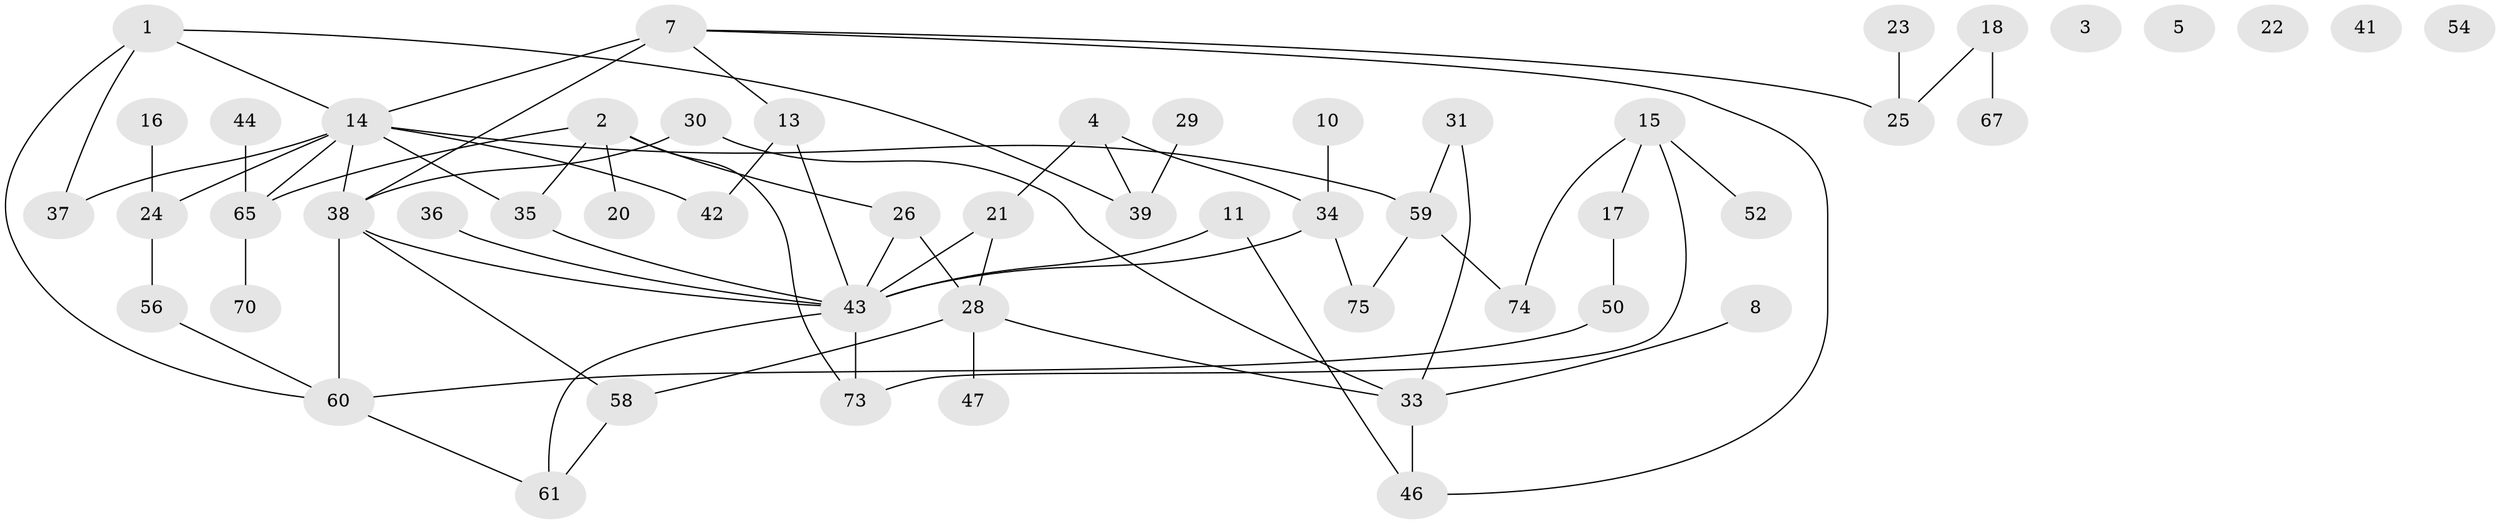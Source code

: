 // original degree distribution, {3: 0.21518987341772153, 0: 0.06329113924050633, 1: 0.21518987341772153, 4: 0.11392405063291139, 2: 0.3037974683544304, 5: 0.05063291139240506, 9: 0.012658227848101266, 7: 0.012658227848101266, 6: 0.012658227848101266}
// Generated by graph-tools (version 1.1) at 2025/41/03/06/25 10:41:20]
// undirected, 53 vertices, 70 edges
graph export_dot {
graph [start="1"]
  node [color=gray90,style=filled];
  1 [super="+12"];
  2 [super="+6"];
  3;
  4 [super="+9"];
  5;
  7 [super="+45"];
  8 [super="+19"];
  10;
  11;
  13 [super="+27"];
  14 [super="+63"];
  15 [super="+76"];
  16 [super="+78"];
  17 [super="+69"];
  18 [super="+68"];
  20 [super="+51"];
  21 [super="+32"];
  22;
  23;
  24;
  25;
  26 [super="+55"];
  28 [super="+49"];
  29 [super="+64"];
  30 [super="+62"];
  31;
  33 [super="+40"];
  34 [super="+57"];
  35;
  36;
  37;
  38 [super="+53"];
  39;
  41;
  42;
  43 [super="+71"];
  44;
  46 [super="+48"];
  47;
  50;
  52 [super="+77"];
  54;
  56;
  58;
  59 [super="+66"];
  60 [super="+79"];
  61;
  65 [super="+72"];
  67;
  70;
  73;
  74;
  75;
  1 -- 14;
  1 -- 60;
  1 -- 37;
  1 -- 39;
  2 -- 35;
  2 -- 65;
  2 -- 73;
  2 -- 26;
  2 -- 20;
  4 -- 34;
  4 -- 21;
  4 -- 39;
  7 -- 25;
  7 -- 46;
  7 -- 13;
  7 -- 14 [weight=2];
  7 -- 38;
  8 -- 33;
  10 -- 34;
  11 -- 43;
  11 -- 46;
  13 -- 42;
  13 -- 43;
  14 -- 42;
  14 -- 65;
  14 -- 35;
  14 -- 37;
  14 -- 38;
  14 -- 24;
  14 -- 59;
  15 -- 73;
  15 -- 74;
  15 -- 17;
  15 -- 52;
  16 -- 24;
  17 -- 50;
  18 -- 25;
  18 -- 67;
  21 -- 43;
  21 -- 28;
  23 -- 25;
  24 -- 56;
  26 -- 43;
  26 -- 28;
  28 -- 33;
  28 -- 47;
  28 -- 58;
  29 -- 39;
  30 -- 33;
  30 -- 38;
  31 -- 33;
  31 -- 59;
  33 -- 46;
  34 -- 75;
  34 -- 43;
  35 -- 43;
  36 -- 43;
  38 -- 58;
  38 -- 43;
  38 -- 60;
  43 -- 61;
  43 -- 73;
  44 -- 65;
  50 -- 60;
  56 -- 60;
  58 -- 61;
  59 -- 75;
  59 -- 74;
  60 -- 61;
  65 -- 70;
}
